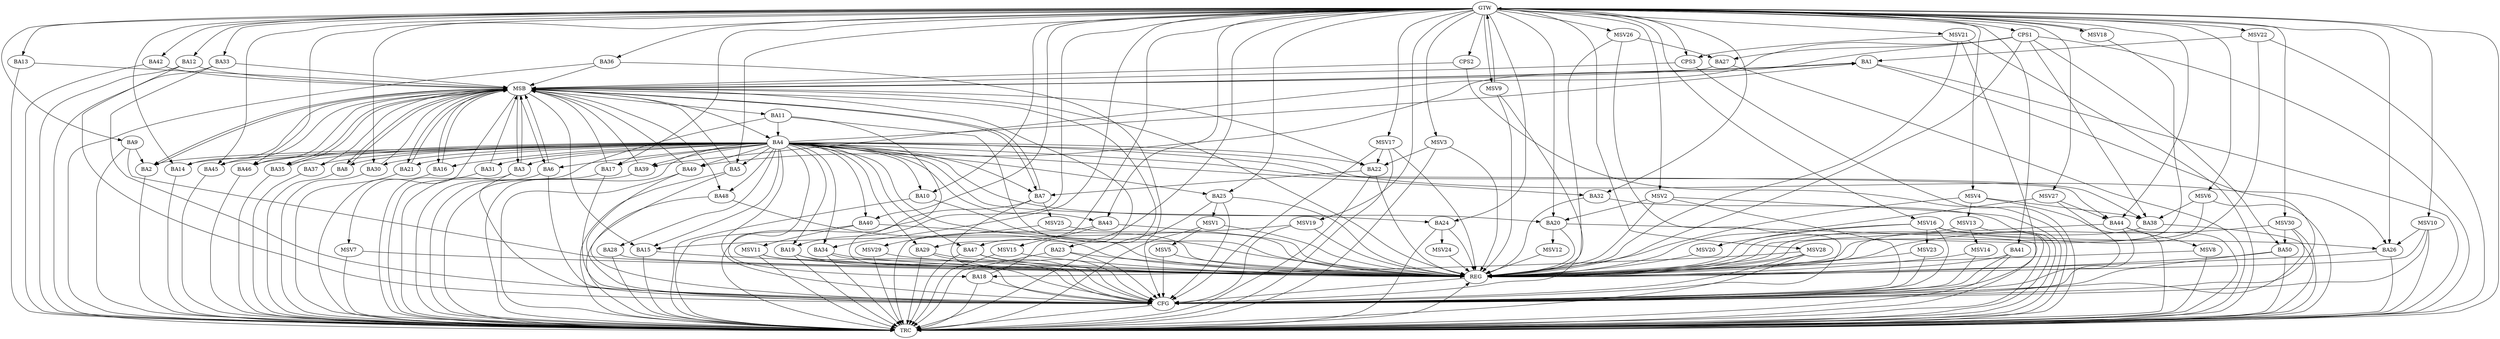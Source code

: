 strict digraph G {
  BA1 [ label="BA1" ];
  BA2 [ label="BA2" ];
  BA3 [ label="BA3" ];
  BA4 [ label="BA4" ];
  BA5 [ label="BA5" ];
  BA6 [ label="BA6" ];
  BA7 [ label="BA7" ];
  BA8 [ label="BA8" ];
  BA9 [ label="BA9" ];
  BA10 [ label="BA10" ];
  BA11 [ label="BA11" ];
  BA12 [ label="BA12" ];
  BA13 [ label="BA13" ];
  BA14 [ label="BA14" ];
  BA15 [ label="BA15" ];
  BA16 [ label="BA16" ];
  BA17 [ label="BA17" ];
  BA18 [ label="BA18" ];
  BA19 [ label="BA19" ];
  BA20 [ label="BA20" ];
  BA21 [ label="BA21" ];
  BA22 [ label="BA22" ];
  BA23 [ label="BA23" ];
  BA24 [ label="BA24" ];
  BA25 [ label="BA25" ];
  BA26 [ label="BA26" ];
  BA27 [ label="BA27" ];
  BA28 [ label="BA28" ];
  BA29 [ label="BA29" ];
  BA30 [ label="BA30" ];
  BA31 [ label="BA31" ];
  BA32 [ label="BA32" ];
  BA33 [ label="BA33" ];
  BA34 [ label="BA34" ];
  BA35 [ label="BA35" ];
  BA36 [ label="BA36" ];
  BA37 [ label="BA37" ];
  BA38 [ label="BA38" ];
  BA39 [ label="BA39" ];
  BA40 [ label="BA40" ];
  BA41 [ label="BA41" ];
  BA42 [ label="BA42" ];
  BA43 [ label="BA43" ];
  BA44 [ label="BA44" ];
  BA45 [ label="BA45" ];
  BA46 [ label="BA46" ];
  BA47 [ label="BA47" ];
  BA48 [ label="BA48" ];
  BA49 [ label="BA49" ];
  BA50 [ label="BA50" ];
  CPS1 [ label="CPS1" ];
  CPS2 [ label="CPS2" ];
  CPS3 [ label="CPS3" ];
  GTW [ label="GTW" ];
  REG [ label="REG" ];
  MSB [ label="MSB" ];
  CFG [ label="CFG" ];
  TRC [ label="TRC" ];
  MSV1 [ label="MSV1" ];
  MSV2 [ label="MSV2" ];
  MSV3 [ label="MSV3" ];
  MSV4 [ label="MSV4" ];
  MSV5 [ label="MSV5" ];
  MSV6 [ label="MSV6" ];
  MSV7 [ label="MSV7" ];
  MSV8 [ label="MSV8" ];
  MSV9 [ label="MSV9" ];
  MSV10 [ label="MSV10" ];
  MSV11 [ label="MSV11" ];
  MSV12 [ label="MSV12" ];
  MSV13 [ label="MSV13" ];
  MSV14 [ label="MSV14" ];
  MSV15 [ label="MSV15" ];
  MSV16 [ label="MSV16" ];
  MSV17 [ label="MSV17" ];
  MSV18 [ label="MSV18" ];
  MSV19 [ label="MSV19" ];
  MSV20 [ label="MSV20" ];
  MSV21 [ label="MSV21" ];
  MSV22 [ label="MSV22" ];
  MSV23 [ label="MSV23" ];
  MSV24 [ label="MSV24" ];
  MSV25 [ label="MSV25" ];
  MSV26 [ label="MSV26" ];
  MSV27 [ label="MSV27" ];
  MSV28 [ label="MSV28" ];
  MSV29 [ label="MSV29" ];
  MSV30 [ label="MSV30" ];
  BA4 -> BA2;
  BA9 -> BA2;
  BA11 -> BA4;
  BA22 -> BA7;
  CPS1 -> BA49;
  CPS1 -> BA38;
  CPS1 -> BA50;
  CPS1 -> BA27;
  CPS1 -> BA39;
  GTW -> BA5;
  GTW -> BA9;
  GTW -> BA10;
  GTW -> BA12;
  GTW -> BA13;
  GTW -> BA14;
  GTW -> BA17;
  GTW -> BA19;
  GTW -> BA20;
  GTW -> BA24;
  GTW -> BA25;
  GTW -> BA26;
  GTW -> BA29;
  GTW -> BA30;
  GTW -> BA32;
  GTW -> BA33;
  GTW -> BA34;
  GTW -> BA36;
  GTW -> BA40;
  GTW -> BA41;
  GTW -> BA42;
  GTW -> BA43;
  GTW -> BA44;
  GTW -> BA45;
  GTW -> BA46;
  GTW -> BA47;
  GTW -> CPS1;
  GTW -> CPS2;
  GTW -> CPS3;
  BA4 -> REG;
  BA9 -> REG;
  BA10 -> REG;
  BA11 -> REG;
  BA15 -> REG;
  BA19 -> REG;
  BA20 -> REG;
  BA22 -> REG;
  BA23 -> REG;
  BA24 -> REG;
  BA25 -> REG;
  BA26 -> REG;
  BA28 -> REG;
  BA29 -> REG;
  BA32 -> REG;
  BA34 -> REG;
  BA38 -> REG;
  BA40 -> REG;
  BA41 -> REG;
  BA43 -> REG;
  BA44 -> REG;
  BA47 -> REG;
  BA48 -> REG;
  BA50 -> REG;
  CPS1 -> REG;
  BA1 -> MSB;
  MSB -> BA2;
  MSB -> REG;
  BA2 -> MSB;
  MSB -> BA1;
  BA3 -> MSB;
  BA5 -> MSB;
  BA6 -> MSB;
  BA7 -> MSB;
  MSB -> BA4;
  BA8 -> MSB;
  BA12 -> MSB;
  MSB -> BA6;
  BA13 -> MSB;
  MSB -> BA7;
  BA14 -> MSB;
  BA16 -> MSB;
  BA17 -> MSB;
  BA18 -> MSB;
  MSB -> BA15;
  BA21 -> MSB;
  MSB -> BA3;
  BA27 -> MSB;
  BA30 -> MSB;
  MSB -> BA8;
  BA31 -> MSB;
  BA33 -> MSB;
  BA35 -> MSB;
  BA36 -> MSB;
  MSB -> BA23;
  BA37 -> MSB;
  MSB -> BA21;
  BA39 -> MSB;
  MSB -> BA22;
  BA42 -> MSB;
  BA45 -> MSB;
  BA46 -> MSB;
  BA49 -> MSB;
  MSB -> BA11;
  CPS2 -> MSB;
  MSB -> BA16;
  CPS3 -> MSB;
  MSB -> BA48;
  MSB -> BA35;
  BA44 -> CFG;
  BA6 -> CFG;
  BA1 -> CFG;
  BA18 -> CFG;
  BA3 -> CFG;
  BA49 -> CFG;
  BA7 -> CFG;
  BA4 -> CFG;
  BA19 -> CFG;
  BA36 -> CFG;
  BA5 -> CFG;
  BA12 -> CFG;
  BA50 -> CFG;
  BA34 -> CFG;
  BA29 -> CFG;
  BA47 -> CFG;
  BA17 -> CFG;
  BA33 -> CFG;
  BA11 -> CFG;
  BA25 -> CFG;
  BA41 -> CFG;
  BA23 -> CFG;
  REG -> CFG;
  BA1 -> TRC;
  BA2 -> TRC;
  BA3 -> TRC;
  BA4 -> TRC;
  BA5 -> TRC;
  BA6 -> TRC;
  BA7 -> TRC;
  BA8 -> TRC;
  BA9 -> TRC;
  BA10 -> TRC;
  BA11 -> TRC;
  BA12 -> TRC;
  BA13 -> TRC;
  BA14 -> TRC;
  BA15 -> TRC;
  BA16 -> TRC;
  BA17 -> TRC;
  BA18 -> TRC;
  BA19 -> TRC;
  BA20 -> TRC;
  BA21 -> TRC;
  BA22 -> TRC;
  BA23 -> TRC;
  BA24 -> TRC;
  BA25 -> TRC;
  BA26 -> TRC;
  BA27 -> TRC;
  BA28 -> TRC;
  BA29 -> TRC;
  BA30 -> TRC;
  BA31 -> TRC;
  BA32 -> TRC;
  BA33 -> TRC;
  BA34 -> TRC;
  BA35 -> TRC;
  BA36 -> TRC;
  BA37 -> TRC;
  BA38 -> TRC;
  BA39 -> TRC;
  BA40 -> TRC;
  BA41 -> TRC;
  BA42 -> TRC;
  BA43 -> TRC;
  BA44 -> TRC;
  BA45 -> TRC;
  BA46 -> TRC;
  BA47 -> TRC;
  BA48 -> TRC;
  BA49 -> TRC;
  BA50 -> TRC;
  CPS1 -> TRC;
  CPS2 -> TRC;
  CPS3 -> TRC;
  GTW -> TRC;
  CFG -> TRC;
  TRC -> REG;
  BA4 -> BA39;
  BA4 -> BA32;
  BA4 -> BA22;
  BA4 -> BA24;
  BA4 -> BA47;
  BA4 -> BA20;
  BA4 -> BA18;
  BA4 -> BA28;
  BA4 -> BA43;
  BA4 -> BA26;
  BA4 -> BA3;
  BA4 -> BA40;
  BA4 -> BA17;
  BA4 -> BA38;
  BA4 -> BA8;
  BA4 -> BA46;
  BA4 -> BA31;
  BA4 -> BA25;
  BA4 -> BA7;
  BA4 -> BA37;
  BA4 -> BA16;
  BA4 -> BA14;
  BA4 -> BA49;
  BA4 -> BA6;
  BA4 -> BA29;
  BA4 -> BA44;
  BA4 -> BA34;
  BA4 -> BA21;
  BA4 -> BA10;
  BA4 -> BA15;
  BA4 -> BA5;
  BA4 -> BA45;
  BA4 -> BA19;
  BA4 -> BA35;
  BA4 -> BA1;
  BA4 -> BA48;
  BA4 -> BA30;
  BA25 -> MSV1;
  MSV1 -> REG;
  MSV1 -> TRC;
  MSV2 -> BA20;
  GTW -> MSV2;
  MSV2 -> REG;
  MSV2 -> TRC;
  MSV2 -> CFG;
  MSV3 -> BA22;
  GTW -> MSV3;
  MSV3 -> REG;
  MSV3 -> TRC;
  MSV4 -> BA38;
  GTW -> MSV4;
  MSV4 -> REG;
  MSV4 -> TRC;
  MSV1 -> MSV5;
  MSV5 -> REG;
  MSV5 -> CFG;
  MSV6 -> BA38;
  GTW -> MSV6;
  MSV6 -> REG;
  MSV6 -> TRC;
  MSB -> MSV7;
  MSV7 -> REG;
  MSV7 -> TRC;
  BA44 -> MSV8;
  MSV8 -> REG;
  MSV8 -> TRC;
  MSV9 -> GTW;
  GTW -> MSV9;
  MSV9 -> REG;
  MSV9 -> CFG;
  MSV10 -> BA26;
  GTW -> MSV10;
  MSV10 -> REG;
  MSV10 -> TRC;
  MSV10 -> CFG;
  BA40 -> MSV11;
  MSV11 -> REG;
  MSV11 -> TRC;
  MSV11 -> CFG;
  BA20 -> MSV12;
  MSV12 -> REG;
  MSV4 -> MSV13;
  MSV13 -> REG;
  MSV13 -> TRC;
  MSV13 -> MSV14;
  MSV14 -> REG;
  MSV14 -> CFG;
  BA43 -> MSV15;
  MSV15 -> REG;
  MSV15 -> TRC;
  MSV16 -> BA26;
  GTW -> MSV16;
  MSV16 -> REG;
  MSV16 -> TRC;
  MSV16 -> CFG;
  MSV17 -> BA22;
  GTW -> MSV17;
  MSV17 -> REG;
  MSV17 -> TRC;
  MSV17 -> CFG;
  MSV18 -> GTW;
  GTW -> MSV18;
  MSV18 -> REG;
  MSV19 -> BA15;
  GTW -> MSV19;
  MSV19 -> REG;
  MSV19 -> CFG;
  MSV16 -> MSV20;
  MSV20 -> REG;
  MSV21 -> CPS3;
  GTW -> MSV21;
  MSV21 -> REG;
  MSV21 -> TRC;
  MSV21 -> CFG;
  MSV22 -> BA1;
  GTW -> MSV22;
  MSV22 -> REG;
  MSV22 -> TRC;
  MSV16 -> MSV23;
  MSV23 -> REG;
  MSV23 -> CFG;
  BA24 -> MSV24;
  MSV24 -> REG;
  BA7 -> MSV25;
  MSV25 -> REG;
  MSV26 -> BA27;
  GTW -> MSV26;
  MSV26 -> REG;
  MSV26 -> CFG;
  MSV27 -> BA44;
  GTW -> MSV27;
  MSV27 -> REG;
  MSV27 -> CFG;
  MSV28 -> BA18;
  GTW -> MSV28;
  MSV28 -> REG;
  MSV28 -> TRC;
  MSV28 -> CFG;
  MSV25 -> MSV29;
  MSV29 -> REG;
  MSV29 -> TRC;
  MSV30 -> BA50;
  GTW -> MSV30;
  MSV30 -> REG;
  MSV30 -> TRC;
  MSV30 -> CFG;
}
